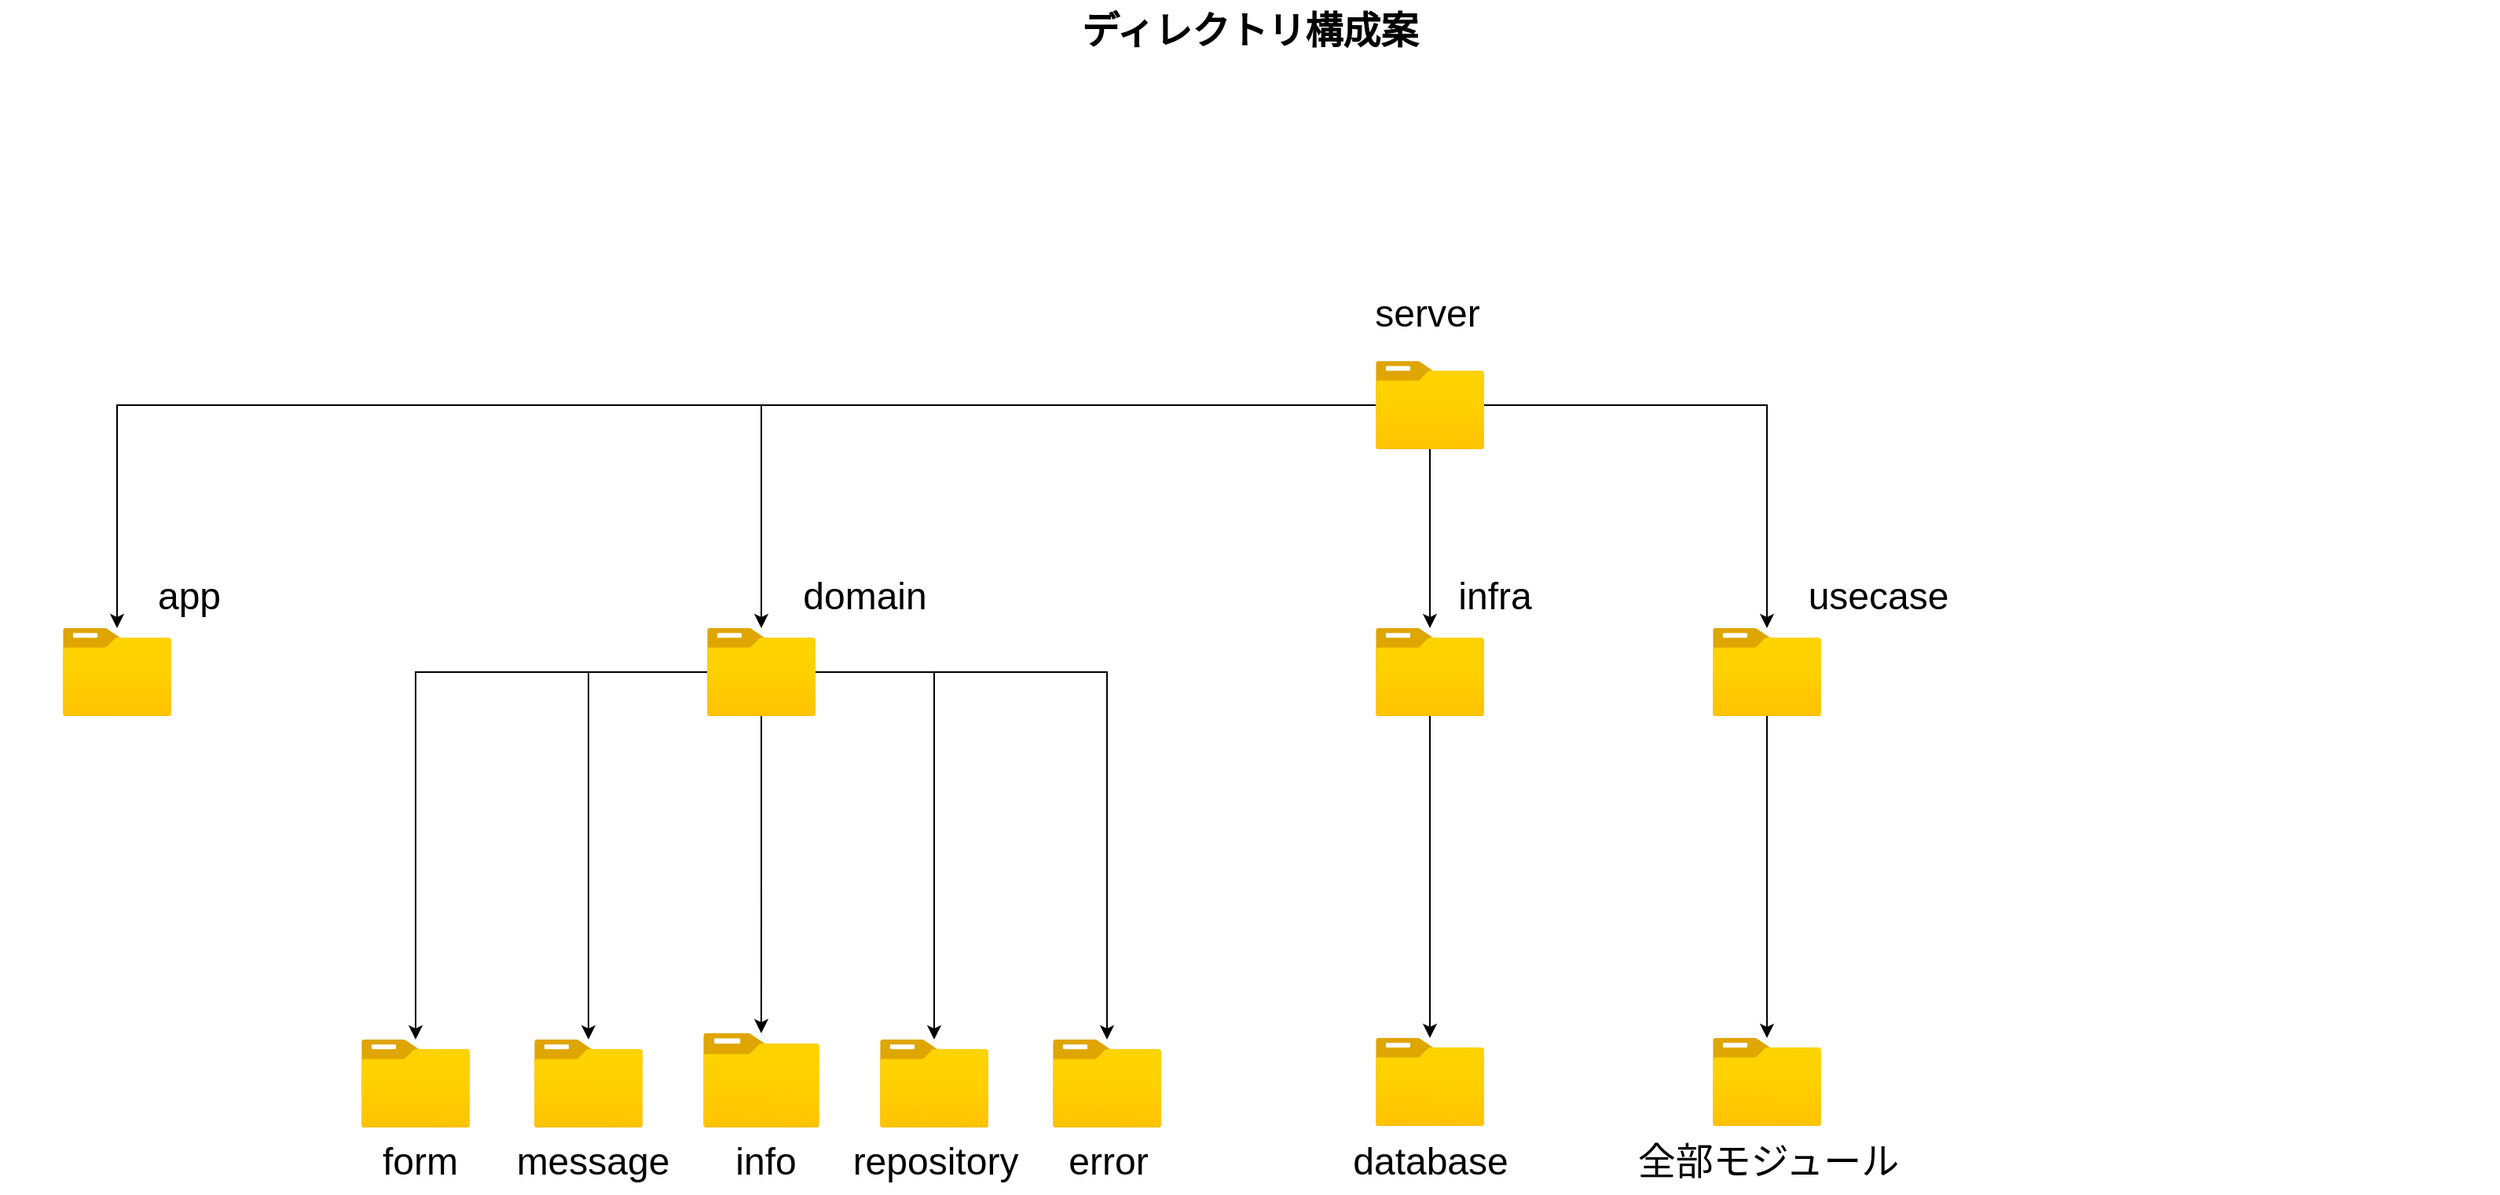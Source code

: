 <mxfile version="20.5.3" type="github">
  <diagram name="Page-1" id="74b105a0-9070-1c63-61bc-23e55f88626e">
    <mxGraphModel dx="2031" dy="1170" grid="1" gridSize="10" guides="1" tooltips="1" connect="1" arrows="1" fold="1" page="1" pageScale="1.5" pageWidth="1169" pageHeight="826" background="none" math="0" shadow="0">
      <root>
        <mxCell id="0" style=";html=1;" />
        <mxCell id="1" style=";html=1;" parent="0" />
        <mxCell id="10b056a9c633e61c-30" value="ディレクトリ構成案" style="text;strokeColor=none;fillColor=none;html=1;fontSize=24;fontStyle=1;verticalAlign=middle;align=center;" parent="1" vertex="1">
          <mxGeometry x="80" y="40" width="1590" height="40" as="geometry" />
        </mxCell>
        <mxCell id="Y8ofXW4XnCx3dUe6ZQK3-6" value="" style="edgeStyle=orthogonalEdgeStyle;rounded=0;orthogonalLoop=1;jettySize=auto;html=1;" edge="1" parent="1" source="Y8ofXW4XnCx3dUe6ZQK3-2" target="Y8ofXW4XnCx3dUe6ZQK3-5">
          <mxGeometry relative="1" as="geometry" />
        </mxCell>
        <mxCell id="Y8ofXW4XnCx3dUe6ZQK3-9" value="" style="edgeStyle=orthogonalEdgeStyle;rounded=0;orthogonalLoop=1;jettySize=auto;html=1;" edge="1" parent="1" source="Y8ofXW4XnCx3dUe6ZQK3-2" target="Y8ofXW4XnCx3dUe6ZQK3-8">
          <mxGeometry relative="1" as="geometry" />
        </mxCell>
        <mxCell id="Y8ofXW4XnCx3dUe6ZQK3-11" value="" style="edgeStyle=orthogonalEdgeStyle;rounded=0;orthogonalLoop=1;jettySize=auto;html=1;" edge="1" parent="1" source="Y8ofXW4XnCx3dUe6ZQK3-2" target="Y8ofXW4XnCx3dUe6ZQK3-10">
          <mxGeometry relative="1" as="geometry" />
        </mxCell>
        <mxCell id="Y8ofXW4XnCx3dUe6ZQK3-44" value="" style="edgeStyle=orthogonalEdgeStyle;rounded=0;orthogonalLoop=1;jettySize=auto;html=1;fontSize=24;" edge="1" parent="1" source="Y8ofXW4XnCx3dUe6ZQK3-2" target="Y8ofXW4XnCx3dUe6ZQK3-43">
          <mxGeometry relative="1" as="geometry" />
        </mxCell>
        <mxCell id="Y8ofXW4XnCx3dUe6ZQK3-2" value="" style="aspect=fixed;html=1;points=[];align=center;image;fontSize=12;image=img/lib/azure2/general/Folder_Blank.svg;" vertex="1" parent="1">
          <mxGeometry x="955.5" y="270" width="69" height="56.0" as="geometry" />
        </mxCell>
        <mxCell id="Y8ofXW4XnCx3dUe6ZQK3-17" value="" style="edgeStyle=orthogonalEdgeStyle;rounded=0;orthogonalLoop=1;jettySize=auto;html=1;fontSize=24;" edge="1" parent="1" source="Y8ofXW4XnCx3dUe6ZQK3-5" target="Y8ofXW4XnCx3dUe6ZQK3-16">
          <mxGeometry relative="1" as="geometry" />
        </mxCell>
        <mxCell id="Y8ofXW4XnCx3dUe6ZQK3-19" value="" style="edgeStyle=orthogonalEdgeStyle;rounded=0;orthogonalLoop=1;jettySize=auto;html=1;fontSize=24;" edge="1" parent="1" source="Y8ofXW4XnCx3dUe6ZQK3-5" target="Y8ofXW4XnCx3dUe6ZQK3-18">
          <mxGeometry relative="1" as="geometry" />
        </mxCell>
        <mxCell id="Y8ofXW4XnCx3dUe6ZQK3-21" value="" style="edgeStyle=orthogonalEdgeStyle;rounded=0;orthogonalLoop=1;jettySize=auto;html=1;fontSize=24;" edge="1" parent="1" source="Y8ofXW4XnCx3dUe6ZQK3-5" target="Y8ofXW4XnCx3dUe6ZQK3-20">
          <mxGeometry relative="1" as="geometry" />
        </mxCell>
        <mxCell id="Y8ofXW4XnCx3dUe6ZQK3-26" value="" style="edgeStyle=orthogonalEdgeStyle;rounded=0;orthogonalLoop=1;jettySize=auto;html=1;fontSize=24;" edge="1" parent="1" source="Y8ofXW4XnCx3dUe6ZQK3-5" target="Y8ofXW4XnCx3dUe6ZQK3-25">
          <mxGeometry relative="1" as="geometry" />
        </mxCell>
        <mxCell id="Y8ofXW4XnCx3dUe6ZQK3-28" value="" style="edgeStyle=orthogonalEdgeStyle;rounded=0;orthogonalLoop=1;jettySize=auto;html=1;fontSize=24;" edge="1" parent="1" source="Y8ofXW4XnCx3dUe6ZQK3-5" target="Y8ofXW4XnCx3dUe6ZQK3-27">
          <mxGeometry relative="1" as="geometry" />
        </mxCell>
        <mxCell id="Y8ofXW4XnCx3dUe6ZQK3-5" value="" style="aspect=fixed;html=1;points=[];align=center;image;fontSize=12;image=img/lib/azure2/general/Folder_Blank.svg;" vertex="1" parent="1">
          <mxGeometry x="530" y="440" width="69" height="56.0" as="geometry" />
        </mxCell>
        <mxCell id="Y8ofXW4XnCx3dUe6ZQK3-32" value="" style="edgeStyle=orthogonalEdgeStyle;rounded=0;orthogonalLoop=1;jettySize=auto;html=1;fontSize=24;" edge="1" parent="1" source="Y8ofXW4XnCx3dUe6ZQK3-8" target="Y8ofXW4XnCx3dUe6ZQK3-31">
          <mxGeometry relative="1" as="geometry" />
        </mxCell>
        <mxCell id="Y8ofXW4XnCx3dUe6ZQK3-8" value="" style="aspect=fixed;html=1;points=[];align=center;image;fontSize=12;image=img/lib/azure2/general/Folder_Blank.svg;" vertex="1" parent="1">
          <mxGeometry x="955.5" y="440" width="69" height="56.0" as="geometry" />
        </mxCell>
        <mxCell id="Y8ofXW4XnCx3dUe6ZQK3-38" value="" style="edgeStyle=orthogonalEdgeStyle;rounded=0;orthogonalLoop=1;jettySize=auto;html=1;fontSize=24;" edge="1" parent="1" source="Y8ofXW4XnCx3dUe6ZQK3-10" target="Y8ofXW4XnCx3dUe6ZQK3-37">
          <mxGeometry relative="1" as="geometry" />
        </mxCell>
        <mxCell id="Y8ofXW4XnCx3dUe6ZQK3-10" value="" style="aspect=fixed;html=1;points=[];align=center;image;fontSize=12;image=img/lib/azure2/general/Folder_Blank.svg;" vertex="1" parent="1">
          <mxGeometry x="1170" y="440" width="69" height="56.0" as="geometry" />
        </mxCell>
        <mxCell id="Y8ofXW4XnCx3dUe6ZQK3-12" value="&lt;font style=&quot;font-size: 24px;&quot;&gt;server&lt;/font&gt;" style="text;html=1;align=center;verticalAlign=middle;resizable=0;points=[];autosize=1;strokeColor=none;fillColor=none;" vertex="1" parent="1">
          <mxGeometry x="943" y="220" width="90" height="40" as="geometry" />
        </mxCell>
        <mxCell id="Y8ofXW4XnCx3dUe6ZQK3-13" value="&lt;font style=&quot;font-size: 24px;&quot;&gt;domain&lt;/font&gt;" style="text;html=1;align=center;verticalAlign=middle;resizable=0;points=[];autosize=1;strokeColor=none;fillColor=none;" vertex="1" parent="1">
          <mxGeometry x="580" y="400" width="100" height="40" as="geometry" />
        </mxCell>
        <mxCell id="Y8ofXW4XnCx3dUe6ZQK3-14" value="&lt;font style=&quot;font-size: 24px;&quot;&gt;infra&lt;/font&gt;" style="text;html=1;align=center;verticalAlign=middle;resizable=0;points=[];autosize=1;strokeColor=none;fillColor=none;" vertex="1" parent="1">
          <mxGeometry x="995.5" y="400" width="70" height="40" as="geometry" />
        </mxCell>
        <mxCell id="Y8ofXW4XnCx3dUe6ZQK3-15" value="&lt;font style=&quot;font-size: 24px;&quot;&gt;usecase&lt;/font&gt;" style="text;html=1;align=center;verticalAlign=middle;resizable=0;points=[];autosize=1;strokeColor=none;fillColor=none;" vertex="1" parent="1">
          <mxGeometry x="1220" y="400" width="110" height="40" as="geometry" />
        </mxCell>
        <mxCell id="Y8ofXW4XnCx3dUe6ZQK3-16" value="" style="aspect=fixed;html=1;points=[];align=center;image;fontSize=12;image=img/lib/azure2/general/Folder_Blank.svg;" vertex="1" parent="1">
          <mxGeometry x="527.53" y="698" width="73.93" height="60" as="geometry" />
        </mxCell>
        <mxCell id="Y8ofXW4XnCx3dUe6ZQK3-18" value="" style="aspect=fixed;html=1;points=[];align=center;image;fontSize=12;image=img/lib/azure2/general/Folder_Blank.svg;" vertex="1" parent="1">
          <mxGeometry x="640" y="702" width="69" height="56.0" as="geometry" />
        </mxCell>
        <mxCell id="Y8ofXW4XnCx3dUe6ZQK3-20" value="" style="aspect=fixed;html=1;points=[];align=center;image;fontSize=12;image=img/lib/azure2/general/Folder_Blank.svg;" vertex="1" parent="1">
          <mxGeometry x="750" y="702" width="69" height="56.0" as="geometry" />
        </mxCell>
        <mxCell id="Y8ofXW4XnCx3dUe6ZQK3-22" value="&lt;font style=&quot;font-size: 24px;&quot;&gt;form&lt;/font&gt;" style="text;html=1;align=center;verticalAlign=middle;resizable=0;points=[];autosize=1;strokeColor=none;fillColor=none;" vertex="1" parent="1">
          <mxGeometry x="312" y="760" width="70" height="40" as="geometry" />
        </mxCell>
        <mxCell id="Y8ofXW4XnCx3dUe6ZQK3-23" value="&lt;div&gt;&lt;font style=&quot;font-size: 24px;&quot;&gt;message&lt;/font&gt;&lt;/div&gt;" style="text;html=1;align=center;verticalAlign=middle;resizable=0;points=[];autosize=1;strokeColor=none;fillColor=none;" vertex="1" parent="1">
          <mxGeometry x="396.51" y="760" width="120" height="40" as="geometry" />
        </mxCell>
        <mxCell id="Y8ofXW4XnCx3dUe6ZQK3-24" value="&lt;font style=&quot;font-size: 24px;&quot;&gt;info&lt;/font&gt;" style="text;html=1;align=center;verticalAlign=middle;resizable=0;points=[];autosize=1;strokeColor=none;fillColor=none;" vertex="1" parent="1">
          <mxGeometry x="537.01" y="760" width="60" height="40" as="geometry" />
        </mxCell>
        <mxCell id="Y8ofXW4XnCx3dUe6ZQK3-25" value="" style="aspect=fixed;html=1;points=[];align=center;image;fontSize=12;image=img/lib/azure2/general/Folder_Blank.svg;" vertex="1" parent="1">
          <mxGeometry x="420" y="702" width="69" height="56.0" as="geometry" />
        </mxCell>
        <mxCell id="Y8ofXW4XnCx3dUe6ZQK3-27" value="" style="aspect=fixed;html=1;points=[];align=center;image;fontSize=12;image=img/lib/azure2/general/Folder_Blank.svg;" vertex="1" parent="1">
          <mxGeometry x="310" y="702" width="69" height="56.0" as="geometry" />
        </mxCell>
        <mxCell id="Y8ofXW4XnCx3dUe6ZQK3-29" value="&lt;font style=&quot;font-size: 24px;&quot;&gt;repository&lt;/font&gt;" style="text;html=1;align=center;verticalAlign=middle;resizable=0;points=[];autosize=1;strokeColor=none;fillColor=none;" vertex="1" parent="1">
          <mxGeometry x="609.5" y="760" width="130" height="40" as="geometry" />
        </mxCell>
        <mxCell id="Y8ofXW4XnCx3dUe6ZQK3-30" value="&lt;font style=&quot;font-size: 18px;&quot;&gt;&lt;font style=&quot;font-size: 24px;&quot;&gt;error&lt;/font&gt;&lt;/font&gt;" style="text;html=1;align=center;verticalAlign=middle;resizable=0;points=[];autosize=1;strokeColor=none;fillColor=none;" vertex="1" parent="1">
          <mxGeometry x="749.5" y="760" width="70" height="40" as="geometry" />
        </mxCell>
        <mxCell id="Y8ofXW4XnCx3dUe6ZQK3-31" value="" style="aspect=fixed;html=1;points=[];align=center;image;fontSize=12;image=img/lib/azure2/general/Folder_Blank.svg;" vertex="1" parent="1">
          <mxGeometry x="955.5" y="701" width="69" height="56.0" as="geometry" />
        </mxCell>
        <mxCell id="Y8ofXW4XnCx3dUe6ZQK3-35" value="&lt;font style=&quot;font-size: 24px;&quot;&gt;database&lt;/font&gt;" style="text;html=1;align=center;verticalAlign=middle;resizable=0;points=[];autosize=1;strokeColor=none;fillColor=none;" vertex="1" parent="1">
          <mxGeometry x="930" y="760" width="120" height="40" as="geometry" />
        </mxCell>
        <mxCell id="Y8ofXW4XnCx3dUe6ZQK3-37" value="" style="aspect=fixed;html=1;points=[];align=center;image;fontSize=12;image=img/lib/azure2/general/Folder_Blank.svg;" vertex="1" parent="1">
          <mxGeometry x="1170" y="701" width="69" height="56.0" as="geometry" />
        </mxCell>
        <mxCell id="Y8ofXW4XnCx3dUe6ZQK3-41" value="&lt;font style=&quot;font-size: 24px;&quot;&gt;全部モジュール&lt;/font&gt;" style="text;html=1;align=center;verticalAlign=middle;resizable=0;points=[];autosize=1;strokeColor=none;fillColor=none;" vertex="1" parent="1">
          <mxGeometry x="1110" y="760" width="190" height="40" as="geometry" />
        </mxCell>
        <mxCell id="Y8ofXW4XnCx3dUe6ZQK3-43" value="" style="aspect=fixed;html=1;points=[];align=center;image;fontSize=12;image=img/lib/azure2/general/Folder_Blank.svg;" vertex="1" parent="1">
          <mxGeometry x="120" y="440" width="69" height="56.0" as="geometry" />
        </mxCell>
        <mxCell id="Y8ofXW4XnCx3dUe6ZQK3-45" value="&lt;font style=&quot;font-size: 24px;&quot;&gt;app&lt;/font&gt;" style="text;html=1;align=center;verticalAlign=middle;resizable=0;points=[];autosize=1;strokeColor=none;fillColor=none;" vertex="1" parent="1">
          <mxGeometry x="170" y="400" width="60" height="40" as="geometry" />
        </mxCell>
      </root>
    </mxGraphModel>
  </diagram>
</mxfile>
